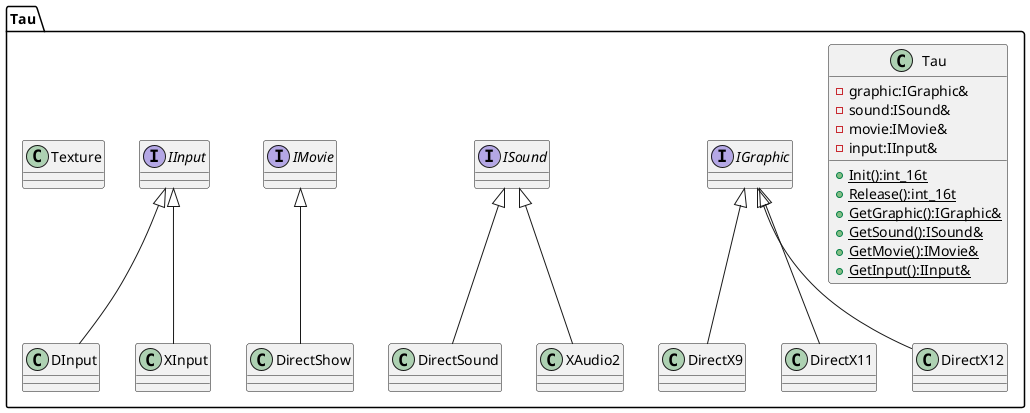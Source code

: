 @startuml Tau

set namespaceSeparator ::

namespace Tau{
  class Tau{
    -graphic:IGraphic&
    -sound:ISound&
    -movie:IMovie&
    -input:IInput&

    {static} +Init():int_16t
    {static} +Release():int_16t
    {static} +GetGraphic():IGraphic&
    {static} +GetSound():ISound&
    {static} +GetMovie():IMovie&
    {static} +GetInput():IInput&
  }
  
  interface IGraphic
  interface ISound
  interface IMovie
  interface IInput

  class DirectX9
  class DirectX11
  class DirectX12
  class DirectSound
  class XAudio2
  class DirectShow
  class Texture
  class DInput
  class XInput
}

Tau::IInput <|-- Tau::DInput
Tau::IInput <|-- Tau::XInput
Tau::IGraphic <|-- Tau::DirectX9
Tau::IGraphic <|-- Tau::DirectX11
Tau::IGraphic <|-- Tau::DirectX12
Tau::ISound <|-- Tau::XAudio2
Tau::ISound <|-- Tau::DirectSound
Tau::IMovie <|-- Tau::DirectShow

@enduml
